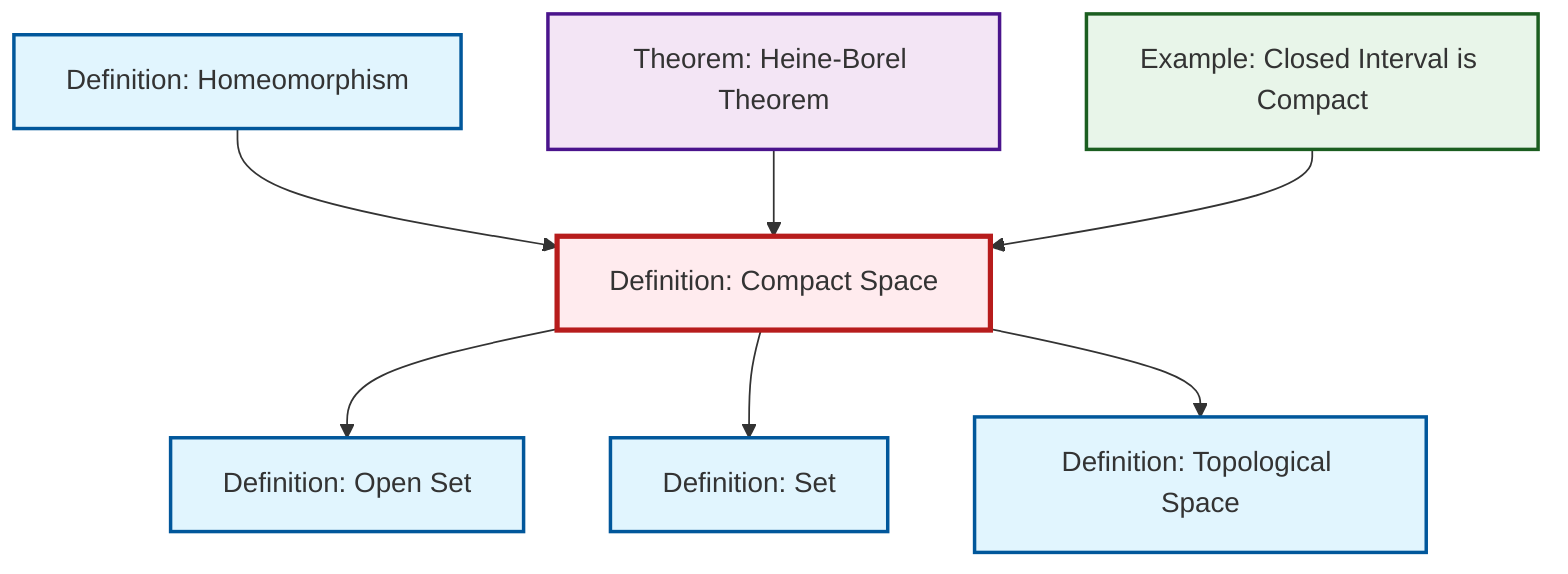 graph TD
    classDef definition fill:#e1f5fe,stroke:#01579b,stroke-width:2px
    classDef theorem fill:#f3e5f5,stroke:#4a148c,stroke-width:2px
    classDef axiom fill:#fff3e0,stroke:#e65100,stroke-width:2px
    classDef example fill:#e8f5e9,stroke:#1b5e20,stroke-width:2px
    classDef current fill:#ffebee,stroke:#b71c1c,stroke-width:3px
    def-set["Definition: Set"]:::definition
    def-homeomorphism["Definition: Homeomorphism"]:::definition
    def-compact["Definition: Compact Space"]:::definition
    def-topological-space["Definition: Topological Space"]:::definition
    ex-closed-interval-compact["Example: Closed Interval is Compact"]:::example
    def-open-set["Definition: Open Set"]:::definition
    thm-heine-borel["Theorem: Heine-Borel Theorem"]:::theorem
    def-compact --> def-open-set
    def-homeomorphism --> def-compact
    thm-heine-borel --> def-compact
    def-compact --> def-set
    ex-closed-interval-compact --> def-compact
    def-compact --> def-topological-space
    class def-compact current